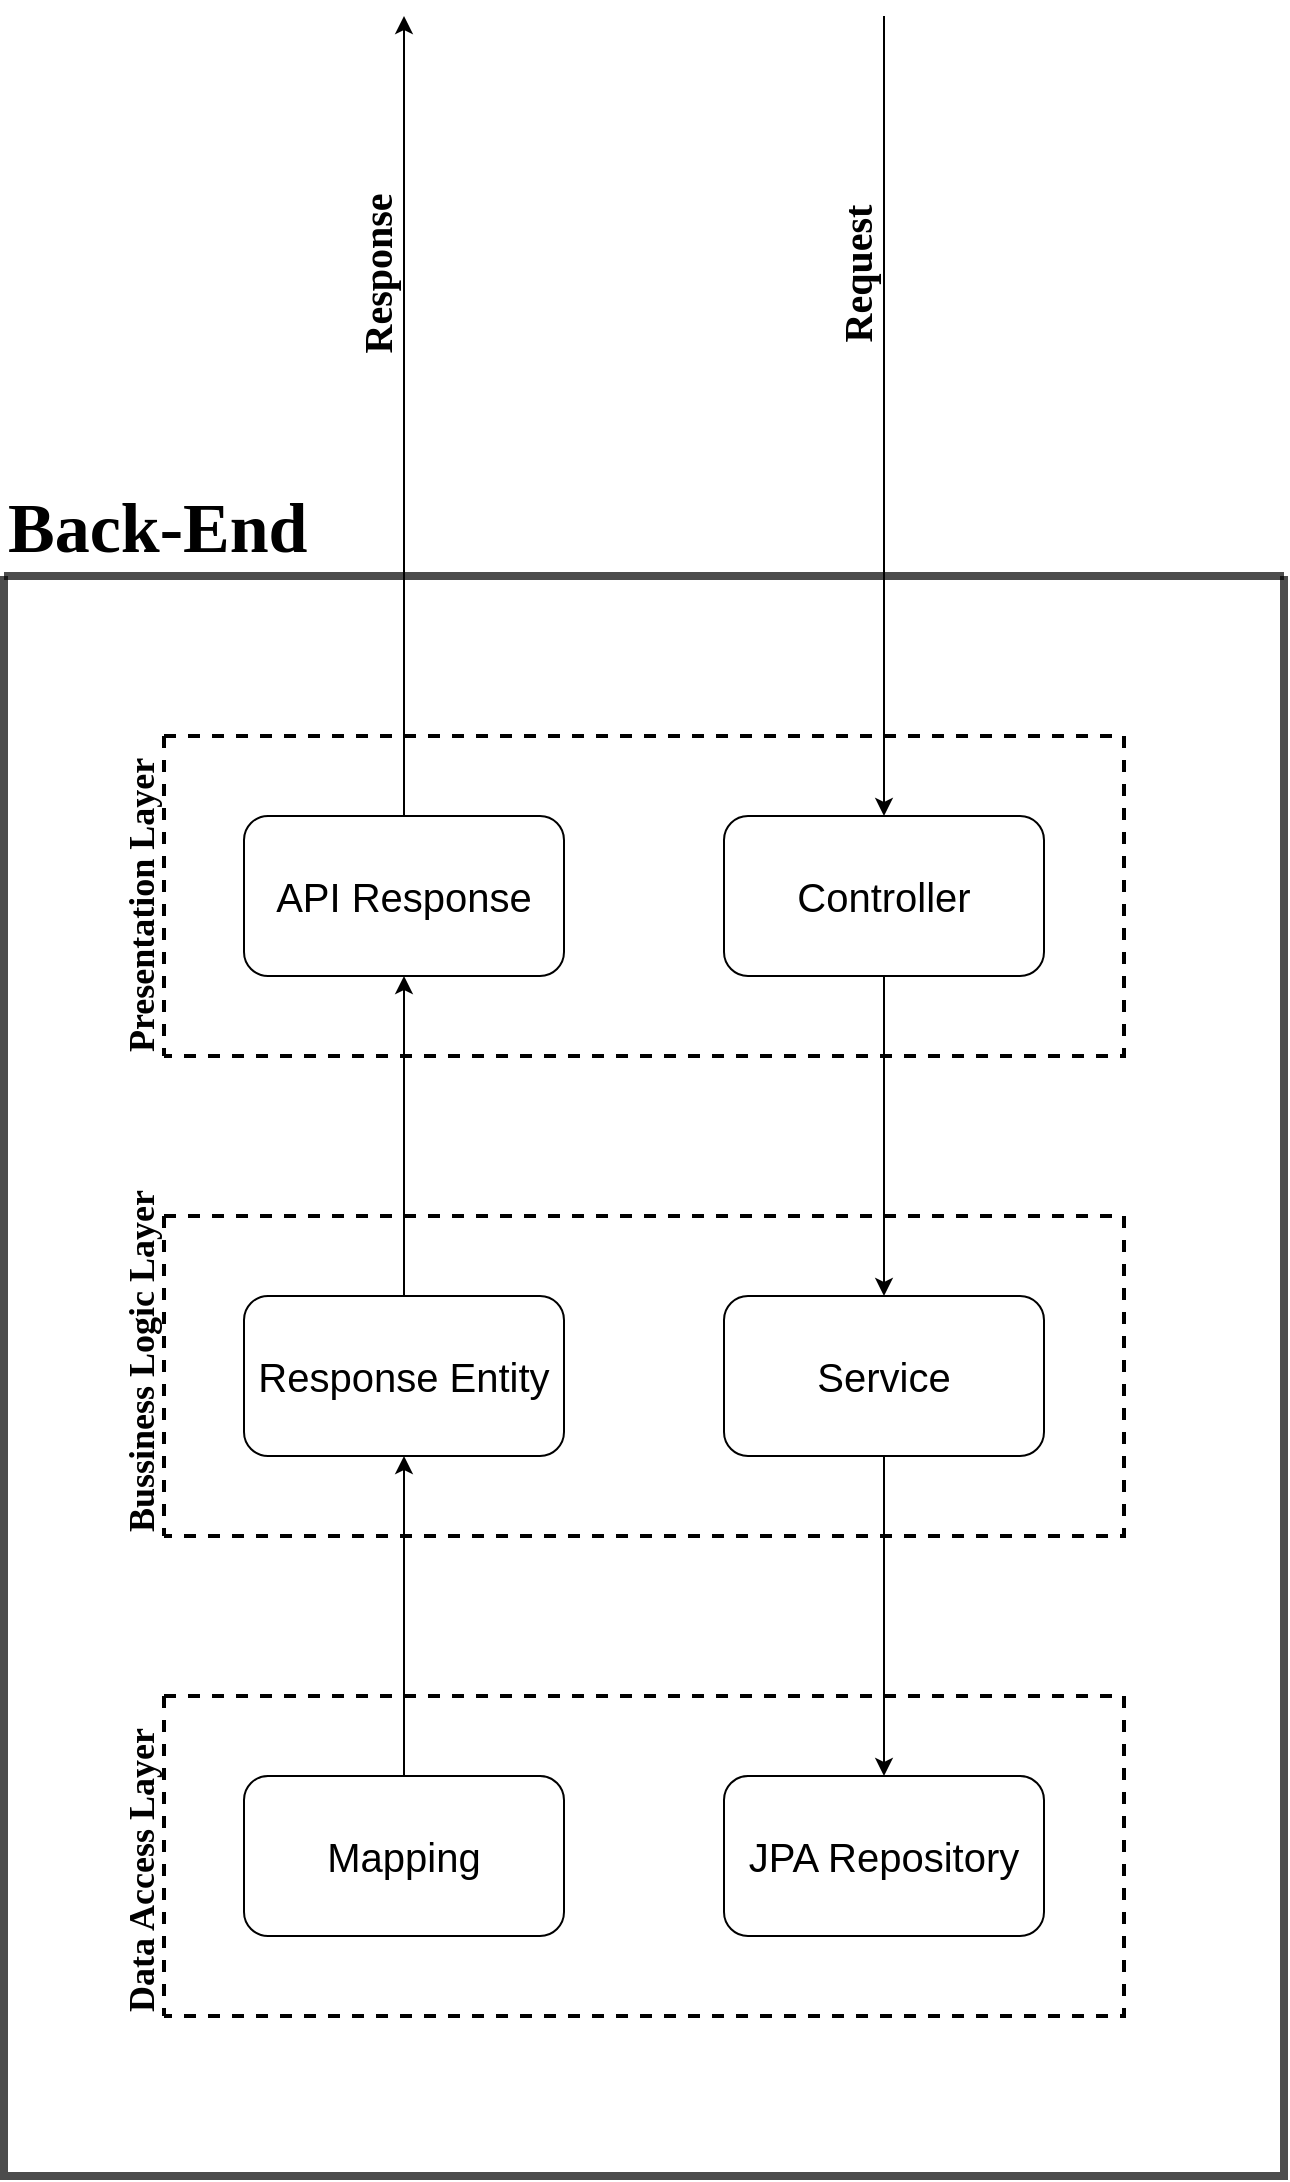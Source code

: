 <mxfile version="24.7.12">
  <diagram name="Trang-1" id="1TvnQL93WSWIMCx7-8C2">
    <mxGraphModel grid="1" page="1" gridSize="10" guides="1" tooltips="1" connect="1" arrows="1" fold="1" pageScale="1" pageWidth="827" pageHeight="1169" math="0" shadow="0">
      <root>
        <mxCell id="0" />
        <mxCell id="1" parent="0" />
        <mxCell id="ZWaQek-pzrVqws9u70vQ-22" value="Back-End" style="swimlane;startSize=0;fontSize=35;verticalAlign=bottom;strokeWidth=4;opacity=70;rounded=0;arcSize=13;glass=0;perimeterSpacing=5;horizontal=1;align=left;labelBackgroundColor=none;labelBorderColor=none;textShadow=0;whiteSpace=wrap;fontFamily=Times New Roman;" vertex="1" parent="1">
          <mxGeometry x="-80" y="-240" width="640" height="800" as="geometry">
            <mxRectangle x="-80" y="-240" width="640" height="80" as="alternateBounds" />
          </mxGeometry>
        </mxCell>
        <mxCell id="ZWaQek-pzrVqws9u70vQ-15" value="" style="endArrow=classic;html=1;rounded=0;exitX=0.5;exitY=0;exitDx=0;exitDy=0;entryX=0.5;entryY=1;entryDx=0;entryDy=0;" edge="1" parent="ZWaQek-pzrVqws9u70vQ-22" source="ZWaQek-pzrVqws9u70vQ-11" target="ZWaQek-pzrVqws9u70vQ-10">
          <mxGeometry width="50" height="50" relative="1" as="geometry">
            <mxPoint x="360" y="540" as="sourcePoint" />
            <mxPoint x="320" y="540" as="targetPoint" />
          </mxGeometry>
        </mxCell>
        <mxCell id="ZWaQek-pzrVqws9u70vQ-4" value="" style="endArrow=classic;html=1;rounded=0;" edge="1" parent="ZWaQek-pzrVqws9u70vQ-22" source="ZWaQek-pzrVqws9u70vQ-1" target="ZWaQek-pzrVqws9u70vQ-2">
          <mxGeometry width="50" height="50" relative="1" as="geometry">
            <mxPoint x="330" y="510" as="sourcePoint" />
            <mxPoint x="380" y="460" as="targetPoint" />
          </mxGeometry>
        </mxCell>
        <mxCell id="ZWaQek-pzrVqws9u70vQ-24" value="Presentation Layer" style="swimlane;startSize=0;verticalAlign=bottom;align=left;horizontal=0;fontSize=18;fontStyle=1;strokeWidth=2;dashed=1;fontFamily=Times New Roman;" vertex="1" parent="ZWaQek-pzrVqws9u70vQ-22">
          <mxGeometry x="80" y="80" width="480" height="160" as="geometry">
            <mxRectangle x="80" y="80" width="160" height="80" as="alternateBounds" />
          </mxGeometry>
        </mxCell>
        <mxCell id="ZWaQek-pzrVqws9u70vQ-10" value="API Response" style="rounded=1;whiteSpace=wrap;html=1;fontSize=20;" vertex="1" parent="ZWaQek-pzrVqws9u70vQ-24">
          <mxGeometry x="40" y="40" width="160" height="80" as="geometry" />
        </mxCell>
        <mxCell id="ZWaQek-pzrVqws9u70vQ-1" value="Controller" style="rounded=1;whiteSpace=wrap;html=1;fontSize=20;horizontal=1;verticalAlign=middle;" vertex="1" parent="ZWaQek-pzrVqws9u70vQ-24">
          <mxGeometry x="280" y="40" width="160" height="80" as="geometry" />
        </mxCell>
        <mxCell id="ZWaQek-pzrVqws9u70vQ-25" value="Bussiness Logic Layer" style="swimlane;startSize=0;verticalAlign=bottom;align=left;horizontal=0;fontStyle=1;fontSize=18;fontFamily=Times New Roman;dashed=1;strokeWidth=2;" vertex="1" parent="ZWaQek-pzrVqws9u70vQ-22">
          <mxGeometry x="80" y="320" width="480" height="160" as="geometry">
            <mxRectangle x="80" y="320" width="160" height="80" as="alternateBounds" />
          </mxGeometry>
        </mxCell>
        <mxCell id="ZWaQek-pzrVqws9u70vQ-11" value="Response Entity" style="rounded=1;whiteSpace=wrap;html=1;fontSize=20;" vertex="1" parent="ZWaQek-pzrVqws9u70vQ-25">
          <mxGeometry x="40" y="40" width="160" height="80" as="geometry" />
        </mxCell>
        <mxCell id="ZWaQek-pzrVqws9u70vQ-2" value="Service" style="rounded=1;whiteSpace=wrap;html=1;fontSize=20;" vertex="1" parent="ZWaQek-pzrVqws9u70vQ-25">
          <mxGeometry x="280" y="40" width="160" height="80" as="geometry" />
        </mxCell>
        <mxCell id="ZWaQek-pzrVqws9u70vQ-26" value="Data Access Layer" style="swimlane;startSize=0;strokeWidth=2;dashed=1;verticalAlign=bottom;align=left;horizontal=0;fontSize=18;fontFamily=Times New Roman;" vertex="1" parent="ZWaQek-pzrVqws9u70vQ-22">
          <mxGeometry x="80" y="560" width="480" height="160" as="geometry">
            <mxRectangle y="320" width="160" height="80" as="alternateBounds" />
          </mxGeometry>
        </mxCell>
        <mxCell id="ZWaQek-pzrVqws9u70vQ-12" value="Mapping" style="rounded=1;whiteSpace=wrap;html=1;fontSize=20;" vertex="1" parent="ZWaQek-pzrVqws9u70vQ-26">
          <mxGeometry x="40" y="40" width="160" height="80" as="geometry" />
        </mxCell>
        <mxCell id="ZWaQek-pzrVqws9u70vQ-3" value="JPA Repository" style="rounded=1;whiteSpace=wrap;html=1;fontSize=20;" vertex="1" parent="ZWaQek-pzrVqws9u70vQ-26">
          <mxGeometry x="280" y="40" width="160" height="80" as="geometry" />
        </mxCell>
        <mxCell id="ZWaQek-pzrVqws9u70vQ-14" value="" style="endArrow=classic;html=1;rounded=0;exitX=0.5;exitY=0;exitDx=0;exitDy=0;entryX=0.5;entryY=1;entryDx=0;entryDy=0;" edge="1" parent="ZWaQek-pzrVqws9u70vQ-22" source="ZWaQek-pzrVqws9u70vQ-12" target="ZWaQek-pzrVqws9u70vQ-11">
          <mxGeometry width="50" height="50" relative="1" as="geometry">
            <mxPoint x="350" y="530" as="sourcePoint" />
            <mxPoint x="310" y="530" as="targetPoint" />
          </mxGeometry>
        </mxCell>
        <mxCell id="ZWaQek-pzrVqws9u70vQ-5" value="" style="endArrow=classic;html=1;rounded=0;exitX=0.5;exitY=1;exitDx=0;exitDy=0;entryX=0.5;entryY=0;entryDx=0;entryDy=0;" edge="1" parent="ZWaQek-pzrVqws9u70vQ-22" source="ZWaQek-pzrVqws9u70vQ-2" target="ZWaQek-pzrVqws9u70vQ-3">
          <mxGeometry width="50" height="50" relative="1" as="geometry">
            <mxPoint x="419.5" y="560" as="sourcePoint" />
            <mxPoint x="420" y="480" as="targetPoint" />
          </mxGeometry>
        </mxCell>
        <mxCell id="ZWaQek-pzrVqws9u70vQ-27" value="" style="endArrow=classic;html=1;rounded=0;entryX=0.5;entryY=0;entryDx=0;entryDy=0;" edge="1" parent="1" target="ZWaQek-pzrVqws9u70vQ-1">
          <mxGeometry relative="1" as="geometry">
            <mxPoint x="360" y="-520" as="sourcePoint" />
            <mxPoint x="300" y="-160" as="targetPoint" />
          </mxGeometry>
        </mxCell>
        <mxCell id="ZWaQek-pzrVqws9u70vQ-28" value="Request" style="edgeLabel;resizable=0;html=1;;align=center;verticalAlign=bottom;horizontal=0;fontStyle=1;fontFamily=Times New Roman;fontSize=20;labelBackgroundColor=none;labelPosition=left;verticalLabelPosition=top;" connectable="0" vertex="1" parent="ZWaQek-pzrVqws9u70vQ-27">
          <mxGeometry relative="1" as="geometry">
            <mxPoint y="-70" as="offset" />
          </mxGeometry>
        </mxCell>
        <mxCell id="ZWaQek-pzrVqws9u70vQ-29" value="" style="endArrow=classic;html=1;rounded=0;exitX=0.5;exitY=0;exitDx=0;exitDy=0;" edge="1" parent="1" source="ZWaQek-pzrVqws9u70vQ-10">
          <mxGeometry relative="1" as="geometry">
            <mxPoint x="370" y="-390" as="sourcePoint" />
            <mxPoint x="120" y="-520" as="targetPoint" />
          </mxGeometry>
        </mxCell>
        <mxCell id="ZWaQek-pzrVqws9u70vQ-30" value="Response" style="edgeLabel;resizable=0;html=1;;align=center;verticalAlign=bottom;horizontal=0;fontStyle=1;fontFamily=Times New Roman;fontSize=20;labelBackgroundColor=none;labelPosition=left;verticalLabelPosition=top;" connectable="0" vertex="1" parent="ZWaQek-pzrVqws9u70vQ-29">
          <mxGeometry relative="1" as="geometry">
            <mxPoint y="-70" as="offset" />
          </mxGeometry>
        </mxCell>
      </root>
    </mxGraphModel>
  </diagram>
</mxfile>
